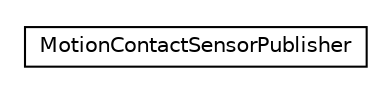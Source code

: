 #!/usr/local/bin/dot
#
# Class diagram 
# Generated by UMLGraph version R5_6-24-gf6e263 (http://www.umlgraph.org/)
#

digraph G {
	edge [fontname="Helvetica",fontsize=10,labelfontname="Helvetica",labelfontsize=10];
	node [fontname="Helvetica",fontsize=10,shape=plaintext];
	nodesep=0.25;
	ranksep=0.5;
	// org.universAAL.lddi.zwave.exporter.MotionContact.MotionContactSensorPublisher
	c869987 [label=<<table title="org.universAAL.lddi.zwave.exporter.MotionContact.MotionContactSensorPublisher" border="0" cellborder="1" cellspacing="0" cellpadding="2" port="p" href="./MotionContactSensorPublisher.html">
		<tr><td><table border="0" cellspacing="0" cellpadding="1">
<tr><td align="center" balign="center"> MotionContactSensorPublisher </td></tr>
		</table></td></tr>
		</table>>, URL="./MotionContactSensorPublisher.html", fontname="Helvetica", fontcolor="black", fontsize=10.0];
}

